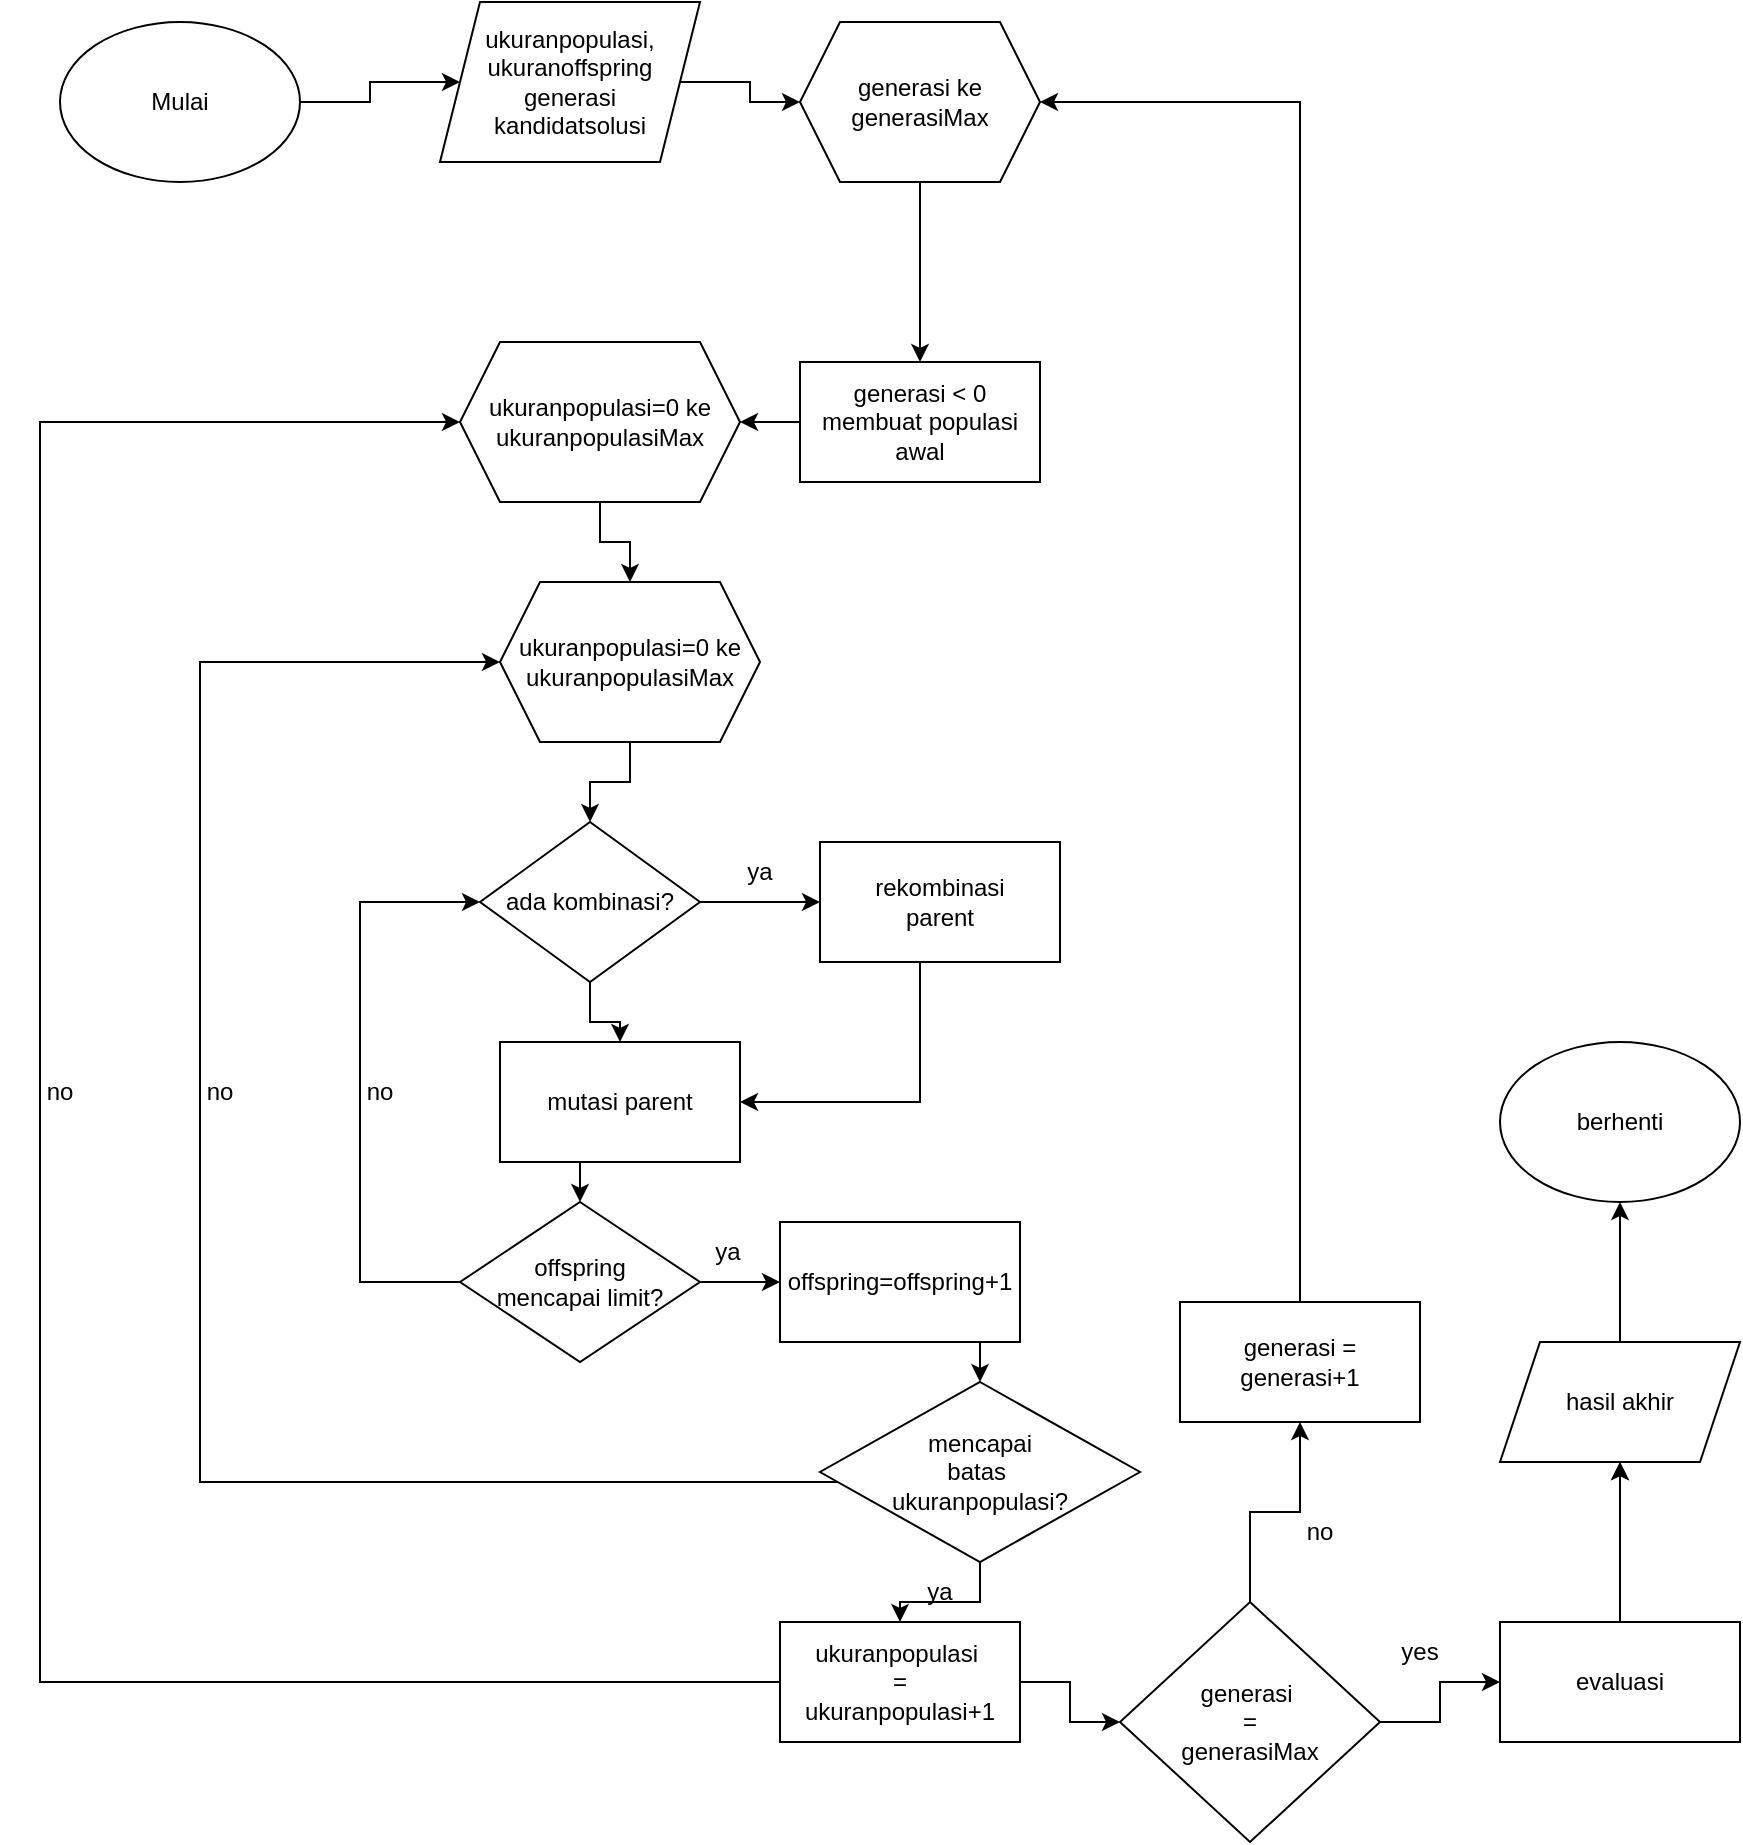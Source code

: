 <mxfile version="23.0.2" type="github">
  <diagram id="C5RBs43oDa-KdzZeNtuy" name="Page-1">
    <mxGraphModel dx="1000" dy="542" grid="1" gridSize="10" guides="1" tooltips="1" connect="1" arrows="1" fold="1" page="1" pageScale="1" pageWidth="827" pageHeight="1169" math="0" shadow="0">
      <root>
        <mxCell id="WIyWlLk6GJQsqaUBKTNV-0" />
        <mxCell id="WIyWlLk6GJQsqaUBKTNV-1" parent="WIyWlLk6GJQsqaUBKTNV-0" />
        <mxCell id="FdlSNc9MKryA-_Asdwv8-5" value="" style="edgeStyle=orthogonalEdgeStyle;rounded=0;orthogonalLoop=1;jettySize=auto;html=1;" edge="1" parent="WIyWlLk6GJQsqaUBKTNV-1" source="FdlSNc9MKryA-_Asdwv8-0" target="FdlSNc9MKryA-_Asdwv8-4">
          <mxGeometry relative="1" as="geometry" />
        </mxCell>
        <mxCell id="FdlSNc9MKryA-_Asdwv8-0" value="Mulai" style="ellipse;whiteSpace=wrap;html=1;" vertex="1" parent="WIyWlLk6GJQsqaUBKTNV-1">
          <mxGeometry x="50" y="50" width="120" height="80" as="geometry" />
        </mxCell>
        <mxCell id="FdlSNc9MKryA-_Asdwv8-11" value="" style="edgeStyle=orthogonalEdgeStyle;rounded=0;orthogonalLoop=1;jettySize=auto;html=1;" edge="1" parent="WIyWlLk6GJQsqaUBKTNV-1" source="FdlSNc9MKryA-_Asdwv8-4" target="FdlSNc9MKryA-_Asdwv8-10">
          <mxGeometry relative="1" as="geometry" />
        </mxCell>
        <mxCell id="FdlSNc9MKryA-_Asdwv8-4" value="ukuranpopulasi,&lt;br&gt;ukuranoffspring&lt;br&gt;generasi&lt;br&gt;kandidatsolusi" style="shape=parallelogram;perimeter=parallelogramPerimeter;whiteSpace=wrap;html=1;fixedSize=1;" vertex="1" parent="WIyWlLk6GJQsqaUBKTNV-1">
          <mxGeometry x="240" y="40" width="130" height="80" as="geometry" />
        </mxCell>
        <mxCell id="FdlSNc9MKryA-_Asdwv8-13" value="" style="edgeStyle=orthogonalEdgeStyle;rounded=0;orthogonalLoop=1;jettySize=auto;html=1;" edge="1" parent="WIyWlLk6GJQsqaUBKTNV-1" source="FdlSNc9MKryA-_Asdwv8-10" target="FdlSNc9MKryA-_Asdwv8-12">
          <mxGeometry relative="1" as="geometry" />
        </mxCell>
        <mxCell id="FdlSNc9MKryA-_Asdwv8-10" value="generasi ke generasiMax" style="shape=hexagon;perimeter=hexagonPerimeter2;whiteSpace=wrap;html=1;fixedSize=1;" vertex="1" parent="WIyWlLk6GJQsqaUBKTNV-1">
          <mxGeometry x="420" y="50" width="120" height="80" as="geometry" />
        </mxCell>
        <mxCell id="FdlSNc9MKryA-_Asdwv8-15" value="" style="edgeStyle=orthogonalEdgeStyle;rounded=0;orthogonalLoop=1;jettySize=auto;html=1;" edge="1" parent="WIyWlLk6GJQsqaUBKTNV-1" source="FdlSNc9MKryA-_Asdwv8-12" target="FdlSNc9MKryA-_Asdwv8-14">
          <mxGeometry relative="1" as="geometry" />
        </mxCell>
        <mxCell id="FdlSNc9MKryA-_Asdwv8-12" value="generasi &amp;lt; 0&lt;br&gt;membuat populasi&lt;br&gt;awal" style="whiteSpace=wrap;html=1;" vertex="1" parent="WIyWlLk6GJQsqaUBKTNV-1">
          <mxGeometry x="420" y="220" width="120" height="60" as="geometry" />
        </mxCell>
        <mxCell id="FdlSNc9MKryA-_Asdwv8-17" value="" style="edgeStyle=orthogonalEdgeStyle;rounded=0;orthogonalLoop=1;jettySize=auto;html=1;" edge="1" parent="WIyWlLk6GJQsqaUBKTNV-1" source="FdlSNc9MKryA-_Asdwv8-14" target="FdlSNc9MKryA-_Asdwv8-16">
          <mxGeometry relative="1" as="geometry" />
        </mxCell>
        <mxCell id="FdlSNc9MKryA-_Asdwv8-14" value="ukuranpopulasi=0 ke&lt;br&gt;ukuranpopulasiMax" style="shape=hexagon;perimeter=hexagonPerimeter2;whiteSpace=wrap;html=1;fixedSize=1;" vertex="1" parent="WIyWlLk6GJQsqaUBKTNV-1">
          <mxGeometry x="250" y="210" width="140" height="80" as="geometry" />
        </mxCell>
        <mxCell id="FdlSNc9MKryA-_Asdwv8-21" value="" style="edgeStyle=orthogonalEdgeStyle;rounded=0;orthogonalLoop=1;jettySize=auto;html=1;" edge="1" parent="WIyWlLk6GJQsqaUBKTNV-1" source="FdlSNc9MKryA-_Asdwv8-16" target="FdlSNc9MKryA-_Asdwv8-20">
          <mxGeometry relative="1" as="geometry" />
        </mxCell>
        <mxCell id="FdlSNc9MKryA-_Asdwv8-16" value="ukuranpopulasi=0 ke&lt;br style=&quot;border-color: var(--border-color);&quot;&gt;ukuranpopulasiMax" style="shape=hexagon;perimeter=hexagonPerimeter2;whiteSpace=wrap;html=1;fixedSize=1;" vertex="1" parent="WIyWlLk6GJQsqaUBKTNV-1">
          <mxGeometry x="270" y="330" width="130" height="80" as="geometry" />
        </mxCell>
        <mxCell id="FdlSNc9MKryA-_Asdwv8-23" value="" style="edgeStyle=orthogonalEdgeStyle;rounded=0;orthogonalLoop=1;jettySize=auto;html=1;" edge="1" parent="WIyWlLk6GJQsqaUBKTNV-1" source="FdlSNc9MKryA-_Asdwv8-20" target="FdlSNc9MKryA-_Asdwv8-22">
          <mxGeometry relative="1" as="geometry" />
        </mxCell>
        <mxCell id="FdlSNc9MKryA-_Asdwv8-43" value="" style="edgeStyle=orthogonalEdgeStyle;rounded=0;orthogonalLoop=1;jettySize=auto;html=1;" edge="1" parent="WIyWlLk6GJQsqaUBKTNV-1" source="FdlSNc9MKryA-_Asdwv8-20" target="FdlSNc9MKryA-_Asdwv8-42">
          <mxGeometry relative="1" as="geometry" />
        </mxCell>
        <mxCell id="FdlSNc9MKryA-_Asdwv8-20" value="ada kombinasi?" style="rhombus;whiteSpace=wrap;html=1;" vertex="1" parent="WIyWlLk6GJQsqaUBKTNV-1">
          <mxGeometry x="260" y="450" width="110" height="80" as="geometry" />
        </mxCell>
        <mxCell id="FdlSNc9MKryA-_Asdwv8-25" value="" style="edgeStyle=orthogonalEdgeStyle;rounded=0;orthogonalLoop=1;jettySize=auto;html=1;" edge="1" parent="WIyWlLk6GJQsqaUBKTNV-1" source="FdlSNc9MKryA-_Asdwv8-22" target="FdlSNc9MKryA-_Asdwv8-24">
          <mxGeometry relative="1" as="geometry">
            <Array as="points">
              <mxPoint x="310" y="630" />
              <mxPoint x="310" y="630" />
            </Array>
          </mxGeometry>
        </mxCell>
        <mxCell id="FdlSNc9MKryA-_Asdwv8-22" value="mutasi parent" style="whiteSpace=wrap;html=1;" vertex="1" parent="WIyWlLk6GJQsqaUBKTNV-1">
          <mxGeometry x="270" y="560" width="120" height="60" as="geometry" />
        </mxCell>
        <mxCell id="FdlSNc9MKryA-_Asdwv8-30" value="" style="edgeStyle=orthogonalEdgeStyle;rounded=0;orthogonalLoop=1;jettySize=auto;html=1;" edge="1" parent="WIyWlLk6GJQsqaUBKTNV-1" source="FdlSNc9MKryA-_Asdwv8-24" target="FdlSNc9MKryA-_Asdwv8-29">
          <mxGeometry relative="1" as="geometry" />
        </mxCell>
        <mxCell id="FdlSNc9MKryA-_Asdwv8-50" style="edgeStyle=orthogonalEdgeStyle;rounded=0;orthogonalLoop=1;jettySize=auto;html=1;entryX=0;entryY=0.5;entryDx=0;entryDy=0;" edge="1" parent="WIyWlLk6GJQsqaUBKTNV-1" source="FdlSNc9MKryA-_Asdwv8-24" target="FdlSNc9MKryA-_Asdwv8-20">
          <mxGeometry relative="1" as="geometry">
            <Array as="points">
              <mxPoint x="200" y="680" />
              <mxPoint x="200" y="490" />
            </Array>
          </mxGeometry>
        </mxCell>
        <mxCell id="FdlSNc9MKryA-_Asdwv8-24" value="offspring &lt;br&gt;mencapai limit?" style="rhombus;whiteSpace=wrap;html=1;" vertex="1" parent="WIyWlLk6GJQsqaUBKTNV-1">
          <mxGeometry x="250" y="640" width="120" height="80" as="geometry" />
        </mxCell>
        <mxCell id="FdlSNc9MKryA-_Asdwv8-32" value="" style="edgeStyle=orthogonalEdgeStyle;rounded=0;orthogonalLoop=1;jettySize=auto;html=1;" edge="1" parent="WIyWlLk6GJQsqaUBKTNV-1" source="FdlSNc9MKryA-_Asdwv8-29" target="FdlSNc9MKryA-_Asdwv8-31">
          <mxGeometry relative="1" as="geometry">
            <Array as="points">
              <mxPoint x="510" y="720" />
              <mxPoint x="510" y="720" />
            </Array>
          </mxGeometry>
        </mxCell>
        <mxCell id="FdlSNc9MKryA-_Asdwv8-29" value="offspring=offspring+1" style="whiteSpace=wrap;html=1;" vertex="1" parent="WIyWlLk6GJQsqaUBKTNV-1">
          <mxGeometry x="410" y="650" width="120" height="60" as="geometry" />
        </mxCell>
        <mxCell id="FdlSNc9MKryA-_Asdwv8-34" value="" style="edgeStyle=orthogonalEdgeStyle;rounded=0;orthogonalLoop=1;jettySize=auto;html=1;" edge="1" parent="WIyWlLk6GJQsqaUBKTNV-1" source="FdlSNc9MKryA-_Asdwv8-31" target="FdlSNc9MKryA-_Asdwv8-33">
          <mxGeometry relative="1" as="geometry" />
        </mxCell>
        <mxCell id="FdlSNc9MKryA-_Asdwv8-51" style="edgeStyle=orthogonalEdgeStyle;rounded=0;orthogonalLoop=1;jettySize=auto;html=1;entryX=0;entryY=0.5;entryDx=0;entryDy=0;" edge="1" parent="WIyWlLk6GJQsqaUBKTNV-1" source="FdlSNc9MKryA-_Asdwv8-31" target="FdlSNc9MKryA-_Asdwv8-16">
          <mxGeometry relative="1" as="geometry">
            <Array as="points">
              <mxPoint x="120" y="780" />
              <mxPoint x="120" y="370" />
            </Array>
          </mxGeometry>
        </mxCell>
        <mxCell id="FdlSNc9MKryA-_Asdwv8-31" value="mencapai &lt;br&gt;batas&amp;nbsp;&lt;br&gt;ukuranpopulasi?" style="rhombus;whiteSpace=wrap;html=1;" vertex="1" parent="WIyWlLk6GJQsqaUBKTNV-1">
          <mxGeometry x="430" y="730" width="160" height="90" as="geometry" />
        </mxCell>
        <mxCell id="FdlSNc9MKryA-_Asdwv8-36" value="" style="edgeStyle=orthogonalEdgeStyle;rounded=0;orthogonalLoop=1;jettySize=auto;html=1;" edge="1" parent="WIyWlLk6GJQsqaUBKTNV-1" source="FdlSNc9MKryA-_Asdwv8-33" target="FdlSNc9MKryA-_Asdwv8-35">
          <mxGeometry relative="1" as="geometry" />
        </mxCell>
        <mxCell id="FdlSNc9MKryA-_Asdwv8-52" style="edgeStyle=orthogonalEdgeStyle;rounded=0;orthogonalLoop=1;jettySize=auto;html=1;entryX=0;entryY=0.5;entryDx=0;entryDy=0;" edge="1" parent="WIyWlLk6GJQsqaUBKTNV-1" source="FdlSNc9MKryA-_Asdwv8-33" target="FdlSNc9MKryA-_Asdwv8-14">
          <mxGeometry relative="1" as="geometry">
            <Array as="points">
              <mxPoint x="40" y="880" />
              <mxPoint x="40" y="250" />
            </Array>
          </mxGeometry>
        </mxCell>
        <mxCell id="FdlSNc9MKryA-_Asdwv8-33" value="ukuranpopulasi&amp;nbsp;&lt;br&gt;=&lt;br&gt;ukuranpopulasi+1" style="whiteSpace=wrap;html=1;" vertex="1" parent="WIyWlLk6GJQsqaUBKTNV-1">
          <mxGeometry x="410" y="850" width="120" height="60" as="geometry" />
        </mxCell>
        <mxCell id="FdlSNc9MKryA-_Asdwv8-38" value="" style="edgeStyle=orthogonalEdgeStyle;rounded=0;orthogonalLoop=1;jettySize=auto;html=1;" edge="1" parent="WIyWlLk6GJQsqaUBKTNV-1" source="FdlSNc9MKryA-_Asdwv8-35" target="FdlSNc9MKryA-_Asdwv8-37">
          <mxGeometry relative="1" as="geometry" />
        </mxCell>
        <mxCell id="FdlSNc9MKryA-_Asdwv8-58" value="" style="edgeStyle=orthogonalEdgeStyle;rounded=0;orthogonalLoop=1;jettySize=auto;html=1;" edge="1" parent="WIyWlLk6GJQsqaUBKTNV-1" source="FdlSNc9MKryA-_Asdwv8-35" target="FdlSNc9MKryA-_Asdwv8-57">
          <mxGeometry relative="1" as="geometry" />
        </mxCell>
        <mxCell id="FdlSNc9MKryA-_Asdwv8-35" value="generasi&amp;nbsp;&lt;br&gt;=&lt;br&gt;generasiMax" style="rhombus;whiteSpace=wrap;html=1;" vertex="1" parent="WIyWlLk6GJQsqaUBKTNV-1">
          <mxGeometry x="580" y="840" width="130" height="120" as="geometry" />
        </mxCell>
        <mxCell id="FdlSNc9MKryA-_Asdwv8-40" value="" style="edgeStyle=orthogonalEdgeStyle;rounded=0;orthogonalLoop=1;jettySize=auto;html=1;" edge="1" parent="WIyWlLk6GJQsqaUBKTNV-1" source="FdlSNc9MKryA-_Asdwv8-37">
          <mxGeometry relative="1" as="geometry">
            <mxPoint x="830" y="770" as="targetPoint" />
          </mxGeometry>
        </mxCell>
        <mxCell id="FdlSNc9MKryA-_Asdwv8-71" value="" style="edgeStyle=orthogonalEdgeStyle;rounded=0;orthogonalLoop=1;jettySize=auto;html=1;" edge="1" parent="WIyWlLk6GJQsqaUBKTNV-1" source="FdlSNc9MKryA-_Asdwv8-37" target="FdlSNc9MKryA-_Asdwv8-70">
          <mxGeometry relative="1" as="geometry" />
        </mxCell>
        <mxCell id="FdlSNc9MKryA-_Asdwv8-37" value="evaluasi" style="whiteSpace=wrap;html=1;" vertex="1" parent="WIyWlLk6GJQsqaUBKTNV-1">
          <mxGeometry x="770" y="850" width="120" height="60" as="geometry" />
        </mxCell>
        <mxCell id="FdlSNc9MKryA-_Asdwv8-41" value="berhenti" style="ellipse;whiteSpace=wrap;html=1;" vertex="1" parent="WIyWlLk6GJQsqaUBKTNV-1">
          <mxGeometry x="770" y="560" width="120" height="80" as="geometry" />
        </mxCell>
        <mxCell id="FdlSNc9MKryA-_Asdwv8-48" style="edgeStyle=orthogonalEdgeStyle;rounded=0;orthogonalLoop=1;jettySize=auto;html=1;entryX=1;entryY=0.5;entryDx=0;entryDy=0;" edge="1" parent="WIyWlLk6GJQsqaUBKTNV-1" source="FdlSNc9MKryA-_Asdwv8-42" target="FdlSNc9MKryA-_Asdwv8-22">
          <mxGeometry relative="1" as="geometry">
            <Array as="points">
              <mxPoint x="480" y="590" />
            </Array>
          </mxGeometry>
        </mxCell>
        <mxCell id="FdlSNc9MKryA-_Asdwv8-42" value="rekombinasi&lt;br&gt;parent" style="whiteSpace=wrap;html=1;" vertex="1" parent="WIyWlLk6GJQsqaUBKTNV-1">
          <mxGeometry x="430" y="460" width="120" height="60" as="geometry" />
        </mxCell>
        <mxCell id="FdlSNc9MKryA-_Asdwv8-49" value="ya" style="text;html=1;strokeColor=none;fillColor=none;align=center;verticalAlign=middle;whiteSpace=wrap;rounded=0;" vertex="1" parent="WIyWlLk6GJQsqaUBKTNV-1">
          <mxGeometry x="370" y="460" width="60" height="30" as="geometry" />
        </mxCell>
        <mxCell id="FdlSNc9MKryA-_Asdwv8-53" value="no" style="text;html=1;strokeColor=none;fillColor=none;align=center;verticalAlign=middle;whiteSpace=wrap;rounded=0;" vertex="1" parent="WIyWlLk6GJQsqaUBKTNV-1">
          <mxGeometry x="180" y="570" width="60" height="30" as="geometry" />
        </mxCell>
        <mxCell id="FdlSNc9MKryA-_Asdwv8-54" value="no" style="text;html=1;strokeColor=none;fillColor=none;align=center;verticalAlign=middle;whiteSpace=wrap;rounded=0;" vertex="1" parent="WIyWlLk6GJQsqaUBKTNV-1">
          <mxGeometry x="100" y="570" width="60" height="30" as="geometry" />
        </mxCell>
        <mxCell id="FdlSNc9MKryA-_Asdwv8-55" value="no" style="text;html=1;strokeColor=none;fillColor=none;align=center;verticalAlign=middle;whiteSpace=wrap;rounded=0;" vertex="1" parent="WIyWlLk6GJQsqaUBKTNV-1">
          <mxGeometry x="20" y="570" width="60" height="30" as="geometry" />
        </mxCell>
        <mxCell id="FdlSNc9MKryA-_Asdwv8-56" value="ya" style="text;html=1;strokeColor=none;fillColor=none;align=center;verticalAlign=middle;whiteSpace=wrap;rounded=0;" vertex="1" parent="WIyWlLk6GJQsqaUBKTNV-1">
          <mxGeometry x="460" y="820" width="60" height="30" as="geometry" />
        </mxCell>
        <mxCell id="FdlSNc9MKryA-_Asdwv8-59" style="edgeStyle=orthogonalEdgeStyle;rounded=0;orthogonalLoop=1;jettySize=auto;html=1;entryX=1;entryY=0.5;entryDx=0;entryDy=0;" edge="1" parent="WIyWlLk6GJQsqaUBKTNV-1" source="FdlSNc9MKryA-_Asdwv8-57" target="FdlSNc9MKryA-_Asdwv8-10">
          <mxGeometry relative="1" as="geometry">
            <Array as="points">
              <mxPoint x="670" y="90" />
            </Array>
          </mxGeometry>
        </mxCell>
        <mxCell id="FdlSNc9MKryA-_Asdwv8-57" value="generasi = generasi+1" style="whiteSpace=wrap;html=1;" vertex="1" parent="WIyWlLk6GJQsqaUBKTNV-1">
          <mxGeometry x="610" y="690" width="120" height="60" as="geometry" />
        </mxCell>
        <mxCell id="FdlSNc9MKryA-_Asdwv8-60" value="no" style="text;html=1;strokeColor=none;fillColor=none;align=center;verticalAlign=middle;whiteSpace=wrap;rounded=0;" vertex="1" parent="WIyWlLk6GJQsqaUBKTNV-1">
          <mxGeometry x="650" y="790" width="60" height="30" as="geometry" />
        </mxCell>
        <mxCell id="FdlSNc9MKryA-_Asdwv8-61" value="yes" style="text;html=1;strokeColor=none;fillColor=none;align=center;verticalAlign=middle;whiteSpace=wrap;rounded=0;" vertex="1" parent="WIyWlLk6GJQsqaUBKTNV-1">
          <mxGeometry x="700" y="850" width="60" height="30" as="geometry" />
        </mxCell>
        <mxCell id="FdlSNc9MKryA-_Asdwv8-66" value="ya" style="text;html=1;strokeColor=none;fillColor=none;align=center;verticalAlign=middle;whiteSpace=wrap;rounded=0;" vertex="1" parent="WIyWlLk6GJQsqaUBKTNV-1">
          <mxGeometry x="354" y="650" width="60" height="30" as="geometry" />
        </mxCell>
        <mxCell id="FdlSNc9MKryA-_Asdwv8-72" value="" style="edgeStyle=orthogonalEdgeStyle;rounded=0;orthogonalLoop=1;jettySize=auto;html=1;" edge="1" parent="WIyWlLk6GJQsqaUBKTNV-1" source="FdlSNc9MKryA-_Asdwv8-70" target="FdlSNc9MKryA-_Asdwv8-41">
          <mxGeometry relative="1" as="geometry" />
        </mxCell>
        <mxCell id="FdlSNc9MKryA-_Asdwv8-70" value="hasil akhir" style="shape=parallelogram;perimeter=parallelogramPerimeter;whiteSpace=wrap;html=1;fixedSize=1;" vertex="1" parent="WIyWlLk6GJQsqaUBKTNV-1">
          <mxGeometry x="770" y="710" width="120" height="60" as="geometry" />
        </mxCell>
      </root>
    </mxGraphModel>
  </diagram>
</mxfile>
